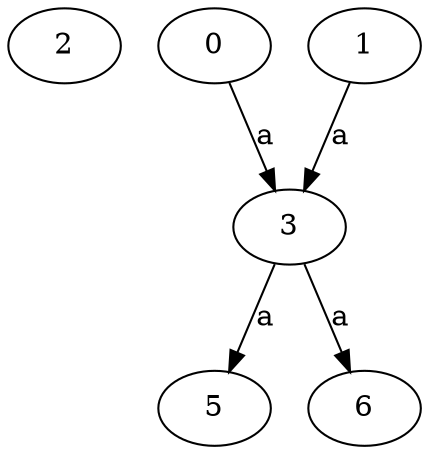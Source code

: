 strict digraph  {
2;
3;
5;
6;
0;
1;
3 -> 5  [label=a];
3 -> 6  [label=a];
0 -> 3  [label=a];
1 -> 3  [label=a];
}
